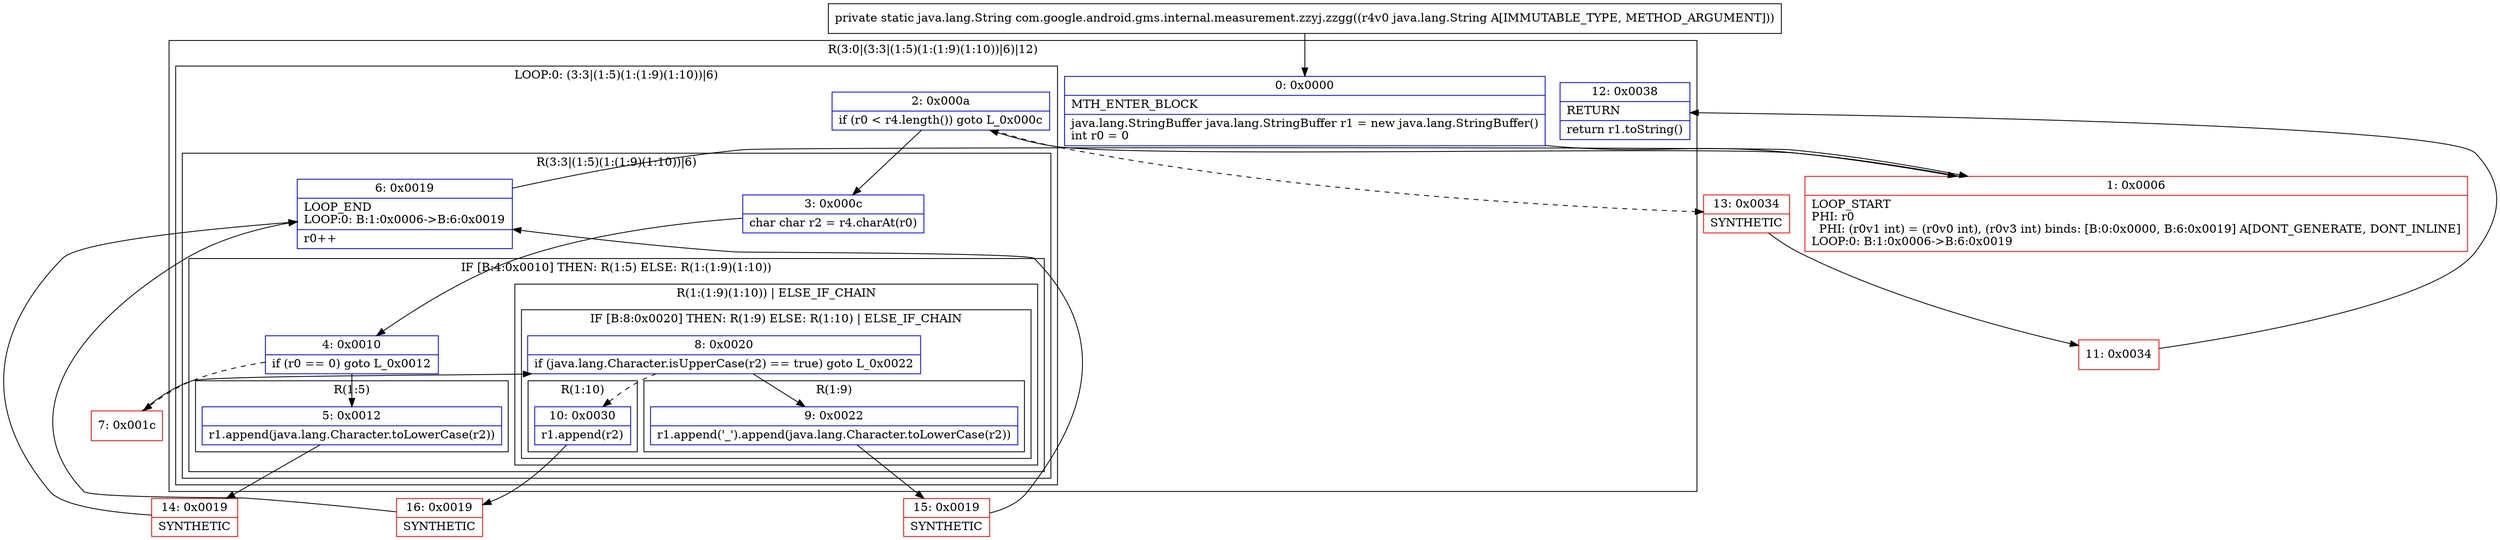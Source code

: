 digraph "CFG forcom.google.android.gms.internal.measurement.zzyj.zzgg(Ljava\/lang\/String;)Ljava\/lang\/String;" {
subgraph cluster_Region_261686064 {
label = "R(3:0|(3:3|(1:5)(1:(1:9)(1:10))|6)|12)";
node [shape=record,color=blue];
Node_0 [shape=record,label="{0\:\ 0x0000|MTH_ENTER_BLOCK\l|java.lang.StringBuffer java.lang.StringBuffer r1 = new java.lang.StringBuffer()\lint r0 = 0\l}"];
subgraph cluster_LoopRegion_173108417 {
label = "LOOP:0: (3:3|(1:5)(1:(1:9)(1:10))|6)";
node [shape=record,color=blue];
Node_2 [shape=record,label="{2\:\ 0x000a|if (r0 \< r4.length()) goto L_0x000c\l}"];
subgraph cluster_Region_510708591 {
label = "R(3:3|(1:5)(1:(1:9)(1:10))|6)";
node [shape=record,color=blue];
Node_3 [shape=record,label="{3\:\ 0x000c|char char r2 = r4.charAt(r0)\l}"];
subgraph cluster_IfRegion_170051505 {
label = "IF [B:4:0x0010] THEN: R(1:5) ELSE: R(1:(1:9)(1:10))";
node [shape=record,color=blue];
Node_4 [shape=record,label="{4\:\ 0x0010|if (r0 == 0) goto L_0x0012\l}"];
subgraph cluster_Region_1105898487 {
label = "R(1:5)";
node [shape=record,color=blue];
Node_5 [shape=record,label="{5\:\ 0x0012|r1.append(java.lang.Character.toLowerCase(r2))\l}"];
}
subgraph cluster_Region_1428661892 {
label = "R(1:(1:9)(1:10)) | ELSE_IF_CHAIN\l";
node [shape=record,color=blue];
subgraph cluster_IfRegion_1962709203 {
label = "IF [B:8:0x0020] THEN: R(1:9) ELSE: R(1:10) | ELSE_IF_CHAIN\l";
node [shape=record,color=blue];
Node_8 [shape=record,label="{8\:\ 0x0020|if (java.lang.Character.isUpperCase(r2) == true) goto L_0x0022\l}"];
subgraph cluster_Region_1346933193 {
label = "R(1:9)";
node [shape=record,color=blue];
Node_9 [shape=record,label="{9\:\ 0x0022|r1.append('_').append(java.lang.Character.toLowerCase(r2))\l}"];
}
subgraph cluster_Region_1293317840 {
label = "R(1:10)";
node [shape=record,color=blue];
Node_10 [shape=record,label="{10\:\ 0x0030|r1.append(r2)\l}"];
}
}
}
}
Node_6 [shape=record,label="{6\:\ 0x0019|LOOP_END\lLOOP:0: B:1:0x0006\-\>B:6:0x0019\l|r0++\l}"];
}
}
Node_12 [shape=record,label="{12\:\ 0x0038|RETURN\l|return r1.toString()\l}"];
}
Node_1 [shape=record,color=red,label="{1\:\ 0x0006|LOOP_START\lPHI: r0 \l  PHI: (r0v1 int) = (r0v0 int), (r0v3 int) binds: [B:0:0x0000, B:6:0x0019] A[DONT_GENERATE, DONT_INLINE]\lLOOP:0: B:1:0x0006\-\>B:6:0x0019\l}"];
Node_7 [shape=record,color=red,label="{7\:\ 0x001c}"];
Node_11 [shape=record,color=red,label="{11\:\ 0x0034}"];
Node_13 [shape=record,color=red,label="{13\:\ 0x0034|SYNTHETIC\l}"];
Node_14 [shape=record,color=red,label="{14\:\ 0x0019|SYNTHETIC\l}"];
Node_15 [shape=record,color=red,label="{15\:\ 0x0019|SYNTHETIC\l}"];
Node_16 [shape=record,color=red,label="{16\:\ 0x0019|SYNTHETIC\l}"];
MethodNode[shape=record,label="{private static java.lang.String com.google.android.gms.internal.measurement.zzyj.zzgg((r4v0 java.lang.String A[IMMUTABLE_TYPE, METHOD_ARGUMENT])) }"];
MethodNode -> Node_0;
Node_0 -> Node_1;
Node_2 -> Node_3;
Node_2 -> Node_13[style=dashed];
Node_3 -> Node_4;
Node_4 -> Node_5;
Node_4 -> Node_7[style=dashed];
Node_5 -> Node_14;
Node_8 -> Node_9;
Node_8 -> Node_10[style=dashed];
Node_9 -> Node_15;
Node_10 -> Node_16;
Node_6 -> Node_1;
Node_1 -> Node_2;
Node_7 -> Node_8;
Node_11 -> Node_12;
Node_13 -> Node_11;
Node_14 -> Node_6;
Node_15 -> Node_6;
Node_16 -> Node_6;
}

